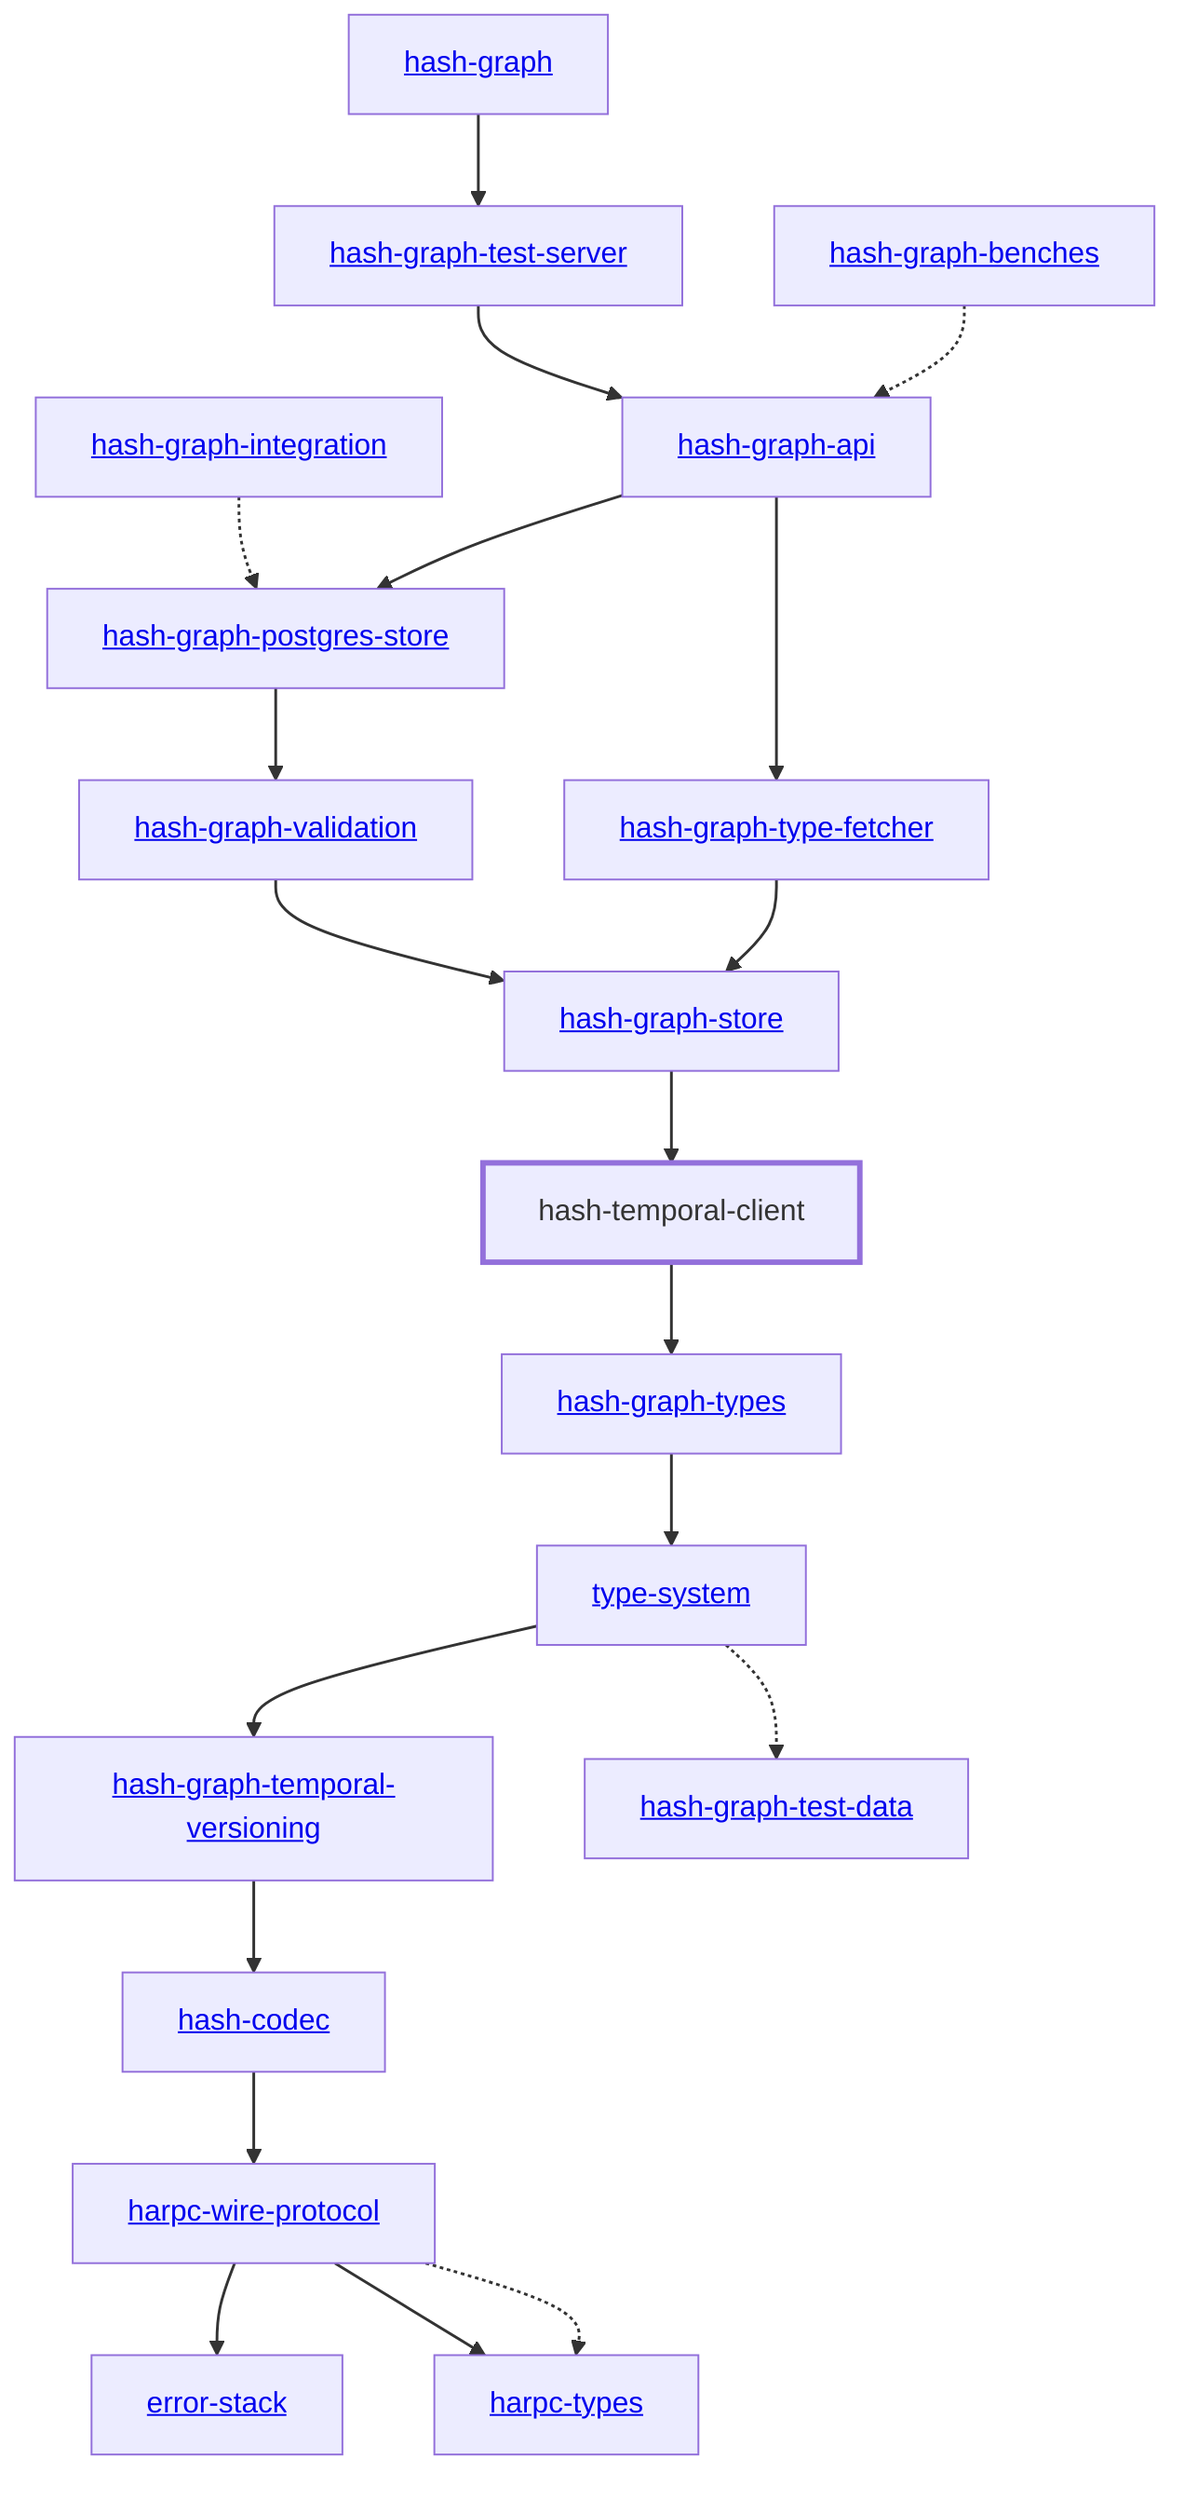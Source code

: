 graph TD
    linkStyle default stroke-width:1.5px
    classDef default stroke-width:1px
    classDef root stroke-width:3px
    classDef dev stroke-width:1px
    classDef build stroke-width:1px
    %% Legend
    %% --> : Normal dependency
    %% -.-> : Dev dependency
    %% ---> : Build dependency
    0[<a href="../hash_graph/index.html">hash-graph</a>]
    1[<a href="../hash_graph_api/index.html">hash-graph-api</a>]
    2[<a href="../hash_graph_types/index.html">hash-graph-types</a>]
    3[<a href="../hash_graph_benches/index.html">hash-graph-benches</a>]
    4[<a href="../hash_graph_integration/index.html">hash-graph-integration</a>]
    5[<a href="../hash_graph_validation/index.html">hash-graph-validation</a>]
    6[hash-temporal-client]
    class 6 root
    7[<a href="../error_stack/index.html">error-stack</a>]
    8[<a href="../hash_graph_postgres_store/index.html">hash-graph-postgres-store</a>]
    9[<a href="../hash_graph_store/index.html">hash-graph-store</a>]
    10[<a href="../hash_graph_temporal_versioning/index.html">hash-graph-temporal-versioning</a>]
    11[<a href="../hash_graph_test_data/index.html">hash-graph-test-data</a>]
    12[<a href="../hash_graph_test_server/index.html">hash-graph-test-server</a>]
    13[<a href="../type_system/index.html">type-system</a>]
    14[<a href="../hash_graph_type_fetcher/index.html">hash-graph-type-fetcher</a>]
    15[<a href="../harpc_types/index.html">harpc-types</a>]
    16[<a href="../harpc_wire_protocol/index.html">harpc-wire-protocol</a>]
    17[<a href="../hash_codec/index.html">hash-codec</a>]
    4 -.-> 8
    5 --> 9
    9 --> 6
    13 -.-> 11
    13 --> 10
    12 --> 1
    6 --> 2
    16 --> 7
    16 --> 15
    16 -.-> 15
    17 --> 16
    8 --> 5
    0 --> 12
    10 --> 17
    14 --> 9
    1 --> 8
    1 --> 14
    2 --> 13
    3 -.-> 1